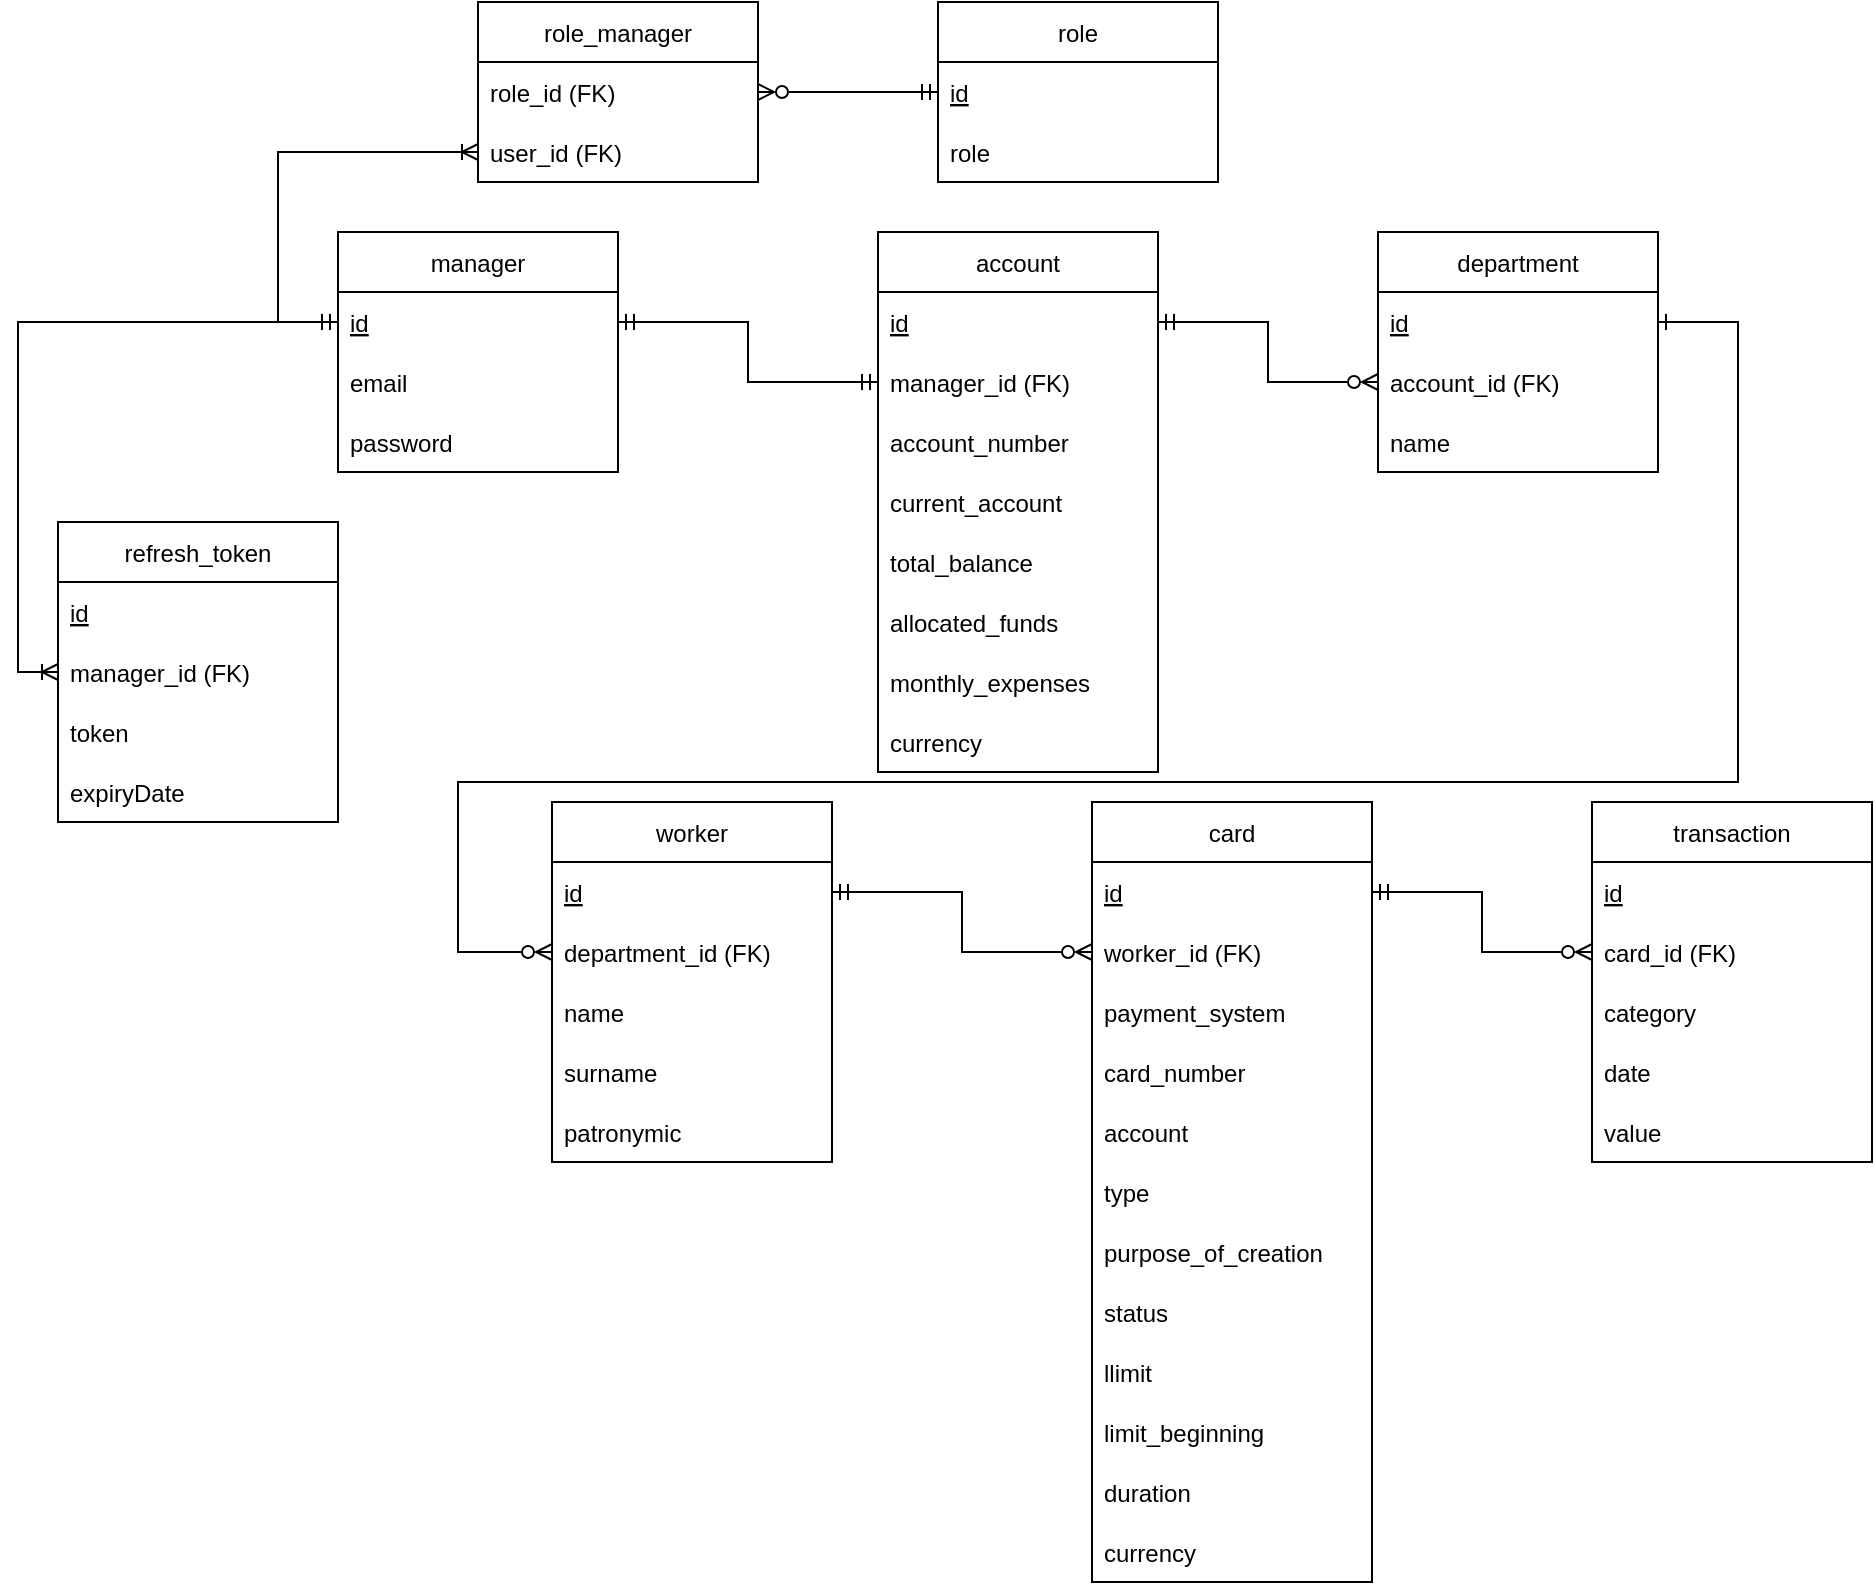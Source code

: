 <mxfile version="15.8.8" type="device"><diagram id="fV8NuC_IhSABXQQTqn1Q" name="Page-1"><mxGraphModel dx="2489" dy="1965" grid="1" gridSize="10" guides="1" tooltips="1" connect="1" arrows="1" fold="1" page="1" pageScale="1" pageWidth="827" pageHeight="1169" math="0" shadow="0"><root><mxCell id="0"/><mxCell id="1" parent="0"/><mxCell id="YcEs4hc1Zq2aLNJtnhcE-54" style="edgeStyle=orthogonalEdgeStyle;rounded=0;orthogonalLoop=1;jettySize=auto;html=1;entryX=0;entryY=0.5;entryDx=0;entryDy=0;startArrow=ERmandOne;startFill=0;exitX=1;exitY=0.5;exitDx=0;exitDy=0;endArrow=ERmandOne;endFill=0;" parent="1" source="EOYDnTgEc_vNznU8tial-6" target="YcEs4hc1Zq2aLNJtnhcE-50" edge="1"><mxGeometry relative="1" as="geometry"/></mxCell><mxCell id="1jyUmRkL_I3DHBVLjQzw-10" style="edgeStyle=orthogonalEdgeStyle;rounded=0;orthogonalLoop=1;jettySize=auto;html=1;exitX=0;exitY=0.5;exitDx=0;exitDy=0;startArrow=ERmandOne;startFill=0;endArrow=ERoneToMany;endFill=0;entryX=0;entryY=0.5;entryDx=0;entryDy=0;" parent="1" source="EOYDnTgEc_vNznU8tial-6" target="1jyUmRkL_I3DHBVLjQzw-7" edge="1"><mxGeometry relative="1" as="geometry"><mxPoint x="130" y="-35" as="targetPoint"/><Array as="points"><mxPoint x="30" y="80"/><mxPoint x="30" y="-5"/></Array></mxGeometry></mxCell><mxCell id="1jyUmRkL_I3DHBVLjQzw-16" style="edgeStyle=orthogonalEdgeStyle;rounded=0;orthogonalLoop=1;jettySize=auto;html=1;entryX=0;entryY=0.5;entryDx=0;entryDy=0;startArrow=ERmandOne;startFill=0;endArrow=ERoneToMany;endFill=0;exitX=0;exitY=0.5;exitDx=0;exitDy=0;" parent="1" source="EOYDnTgEc_vNznU8tial-6" target="1jyUmRkL_I3DHBVLjQzw-13" edge="1"><mxGeometry relative="1" as="geometry"/></mxCell><mxCell id="YcEs4hc1Zq2aLNJtnhcE-1" value="manager" style="swimlane;fontStyle=0;childLayout=stackLayout;horizontal=1;startSize=30;horizontalStack=0;resizeParent=1;resizeParentMax=0;resizeLast=0;collapsible=1;marginBottom=0;" parent="1" vertex="1"><mxGeometry x="60" y="35" width="140" height="120" as="geometry"/></mxCell><mxCell id="EOYDnTgEc_vNznU8tial-6" value="id" style="text;strokeColor=none;fillColor=none;align=left;verticalAlign=middle;spacingLeft=4;spacingRight=4;overflow=hidden;points=[[0,0.5],[1,0.5]];portConstraint=eastwest;rotatable=0;fontStyle=4" parent="YcEs4hc1Zq2aLNJtnhcE-1" vertex="1"><mxGeometry y="30" width="140" height="30" as="geometry"/></mxCell><mxCell id="YcEs4hc1Zq2aLNJtnhcE-3" value="email" style="text;strokeColor=none;fillColor=none;align=left;verticalAlign=middle;spacingLeft=4;spacingRight=4;overflow=hidden;points=[[0,0.5],[1,0.5]];portConstraint=eastwest;rotatable=0;" parent="YcEs4hc1Zq2aLNJtnhcE-1" vertex="1"><mxGeometry y="60" width="140" height="30" as="geometry"/></mxCell><mxCell id="YcEs4hc1Zq2aLNJtnhcE-4" value="password" style="text;strokeColor=none;fillColor=none;align=left;verticalAlign=middle;spacingLeft=4;spacingRight=4;overflow=hidden;points=[[0,0.5],[1,0.5]];portConstraint=eastwest;rotatable=0;" parent="YcEs4hc1Zq2aLNJtnhcE-1" vertex="1"><mxGeometry y="90" width="140" height="30" as="geometry"/></mxCell><mxCell id="YcEs4hc1Zq2aLNJtnhcE-33" value="card" style="swimlane;fontStyle=0;childLayout=stackLayout;horizontal=1;startSize=30;horizontalStack=0;resizeParent=1;resizeParentMax=0;resizeLast=0;collapsible=1;marginBottom=0;" parent="1" vertex="1"><mxGeometry x="437" y="320" width="140" height="390" as="geometry"/></mxCell><mxCell id="YcEs4hc1Zq2aLNJtnhcE-34" value="id" style="text;strokeColor=none;fillColor=none;align=left;verticalAlign=middle;spacingLeft=4;spacingRight=4;overflow=hidden;points=[[0,0.5],[1,0.5]];portConstraint=eastwest;rotatable=0;fontStyle=4" parent="YcEs4hc1Zq2aLNJtnhcE-33" vertex="1"><mxGeometry y="30" width="140" height="30" as="geometry"/></mxCell><mxCell id="YcEs4hc1Zq2aLNJtnhcE-35" value="worker_id (FK)" style="text;strokeColor=none;fillColor=none;align=left;verticalAlign=middle;spacingLeft=4;spacingRight=4;overflow=hidden;points=[[0,0.5],[1,0.5]];portConstraint=eastwest;rotatable=0;" parent="YcEs4hc1Zq2aLNJtnhcE-33" vertex="1"><mxGeometry y="60" width="140" height="30" as="geometry"/></mxCell><mxCell id="mhZmct1hZo7QD02tIn7t-14" value="payment_system" style="text;strokeColor=none;fillColor=none;align=left;verticalAlign=middle;spacingLeft=4;spacingRight=4;overflow=hidden;points=[[0,0.5],[1,0.5]];portConstraint=eastwest;rotatable=0;" parent="YcEs4hc1Zq2aLNJtnhcE-33" vertex="1"><mxGeometry y="90" width="140" height="30" as="geometry"/></mxCell><mxCell id="YcEs4hc1Zq2aLNJtnhcE-36" value="card_number" style="text;strokeColor=none;fillColor=none;align=left;verticalAlign=middle;spacingLeft=4;spacingRight=4;overflow=hidden;points=[[0,0.5],[1,0.5]];portConstraint=eastwest;rotatable=0;" parent="YcEs4hc1Zq2aLNJtnhcE-33" vertex="1"><mxGeometry y="120" width="140" height="30" as="geometry"/></mxCell><mxCell id="mhZmct1hZo7QD02tIn7t-21" value="account" style="text;strokeColor=none;fillColor=none;align=left;verticalAlign=middle;spacingLeft=4;spacingRight=4;overflow=hidden;points=[[0,0.5],[1,0.5]];portConstraint=eastwest;rotatable=0;" parent="YcEs4hc1Zq2aLNJtnhcE-33" vertex="1"><mxGeometry y="150" width="140" height="30" as="geometry"/></mxCell><mxCell id="mhZmct1hZo7QD02tIn7t-15" value="type" style="text;strokeColor=none;fillColor=none;align=left;verticalAlign=middle;spacingLeft=4;spacingRight=4;overflow=hidden;points=[[0,0.5],[1,0.5]];portConstraint=eastwest;rotatable=0;" parent="YcEs4hc1Zq2aLNJtnhcE-33" vertex="1"><mxGeometry y="180" width="140" height="30" as="geometry"/></mxCell><mxCell id="mhZmct1hZo7QD02tIn7t-16" value="purpose_of_creation" style="text;strokeColor=none;fillColor=none;align=left;verticalAlign=middle;spacingLeft=4;spacingRight=4;overflow=hidden;points=[[0,0.5],[1,0.5]];portConstraint=eastwest;rotatable=0;" parent="YcEs4hc1Zq2aLNJtnhcE-33" vertex="1"><mxGeometry y="210" width="140" height="30" as="geometry"/></mxCell><mxCell id="mhZmct1hZo7QD02tIn7t-19" value="status" style="text;strokeColor=none;fillColor=none;align=left;verticalAlign=middle;spacingLeft=4;spacingRight=4;overflow=hidden;points=[[0,0.5],[1,0.5]];portConstraint=eastwest;rotatable=0;" parent="YcEs4hc1Zq2aLNJtnhcE-33" vertex="1"><mxGeometry y="240" width="140" height="30" as="geometry"/></mxCell><mxCell id="mhZmct1hZo7QD02tIn7t-22" value="llimit" style="text;strokeColor=none;fillColor=none;align=left;verticalAlign=middle;spacingLeft=4;spacingRight=4;overflow=hidden;points=[[0,0.5],[1,0.5]];portConstraint=eastwest;rotatable=0;" parent="YcEs4hc1Zq2aLNJtnhcE-33" vertex="1"><mxGeometry y="270" width="140" height="30" as="geometry"/></mxCell><mxCell id="mhZmct1hZo7QD02tIn7t-24" value="limit_beginning" style="text;strokeColor=none;fillColor=none;align=left;verticalAlign=middle;spacingLeft=4;spacingRight=4;overflow=hidden;points=[[0,0.5],[1,0.5]];portConstraint=eastwest;rotatable=0;" parent="YcEs4hc1Zq2aLNJtnhcE-33" vertex="1"><mxGeometry y="300" width="140" height="30" as="geometry"/></mxCell><mxCell id="mhZmct1hZo7QD02tIn7t-25" value="duration" style="text;strokeColor=none;fillColor=none;align=left;verticalAlign=middle;spacingLeft=4;spacingRight=4;overflow=hidden;points=[[0,0.5],[1,0.5]];portConstraint=eastwest;rotatable=0;" parent="YcEs4hc1Zq2aLNJtnhcE-33" vertex="1"><mxGeometry y="330" width="140" height="30" as="geometry"/></mxCell><mxCell id="mhZmct1hZo7QD02tIn7t-26" value="currency" style="text;strokeColor=none;fillColor=none;align=left;verticalAlign=middle;spacingLeft=4;spacingRight=4;overflow=hidden;points=[[0,0.5],[1,0.5]];portConstraint=eastwest;rotatable=0;" parent="YcEs4hc1Zq2aLNJtnhcE-33" vertex="1"><mxGeometry y="360" width="140" height="30" as="geometry"/></mxCell><mxCell id="YcEs4hc1Zq2aLNJtnhcE-37" value="department" style="swimlane;fontStyle=0;childLayout=stackLayout;horizontal=1;startSize=30;horizontalStack=0;resizeParent=1;resizeParentMax=0;resizeLast=0;collapsible=1;marginBottom=0;" parent="1" vertex="1"><mxGeometry x="580" y="35" width="140" height="120" as="geometry"/></mxCell><mxCell id="YcEs4hc1Zq2aLNJtnhcE-38" value="id" style="text;strokeColor=none;fillColor=none;align=left;verticalAlign=middle;spacingLeft=4;spacingRight=4;overflow=hidden;points=[[0,0.5],[1,0.5]];portConstraint=eastwest;rotatable=0;fontStyle=4" parent="YcEs4hc1Zq2aLNJtnhcE-37" vertex="1"><mxGeometry y="30" width="140" height="30" as="geometry"/></mxCell><mxCell id="YcEs4hc1Zq2aLNJtnhcE-40" value="account_id (FK)" style="text;strokeColor=none;fillColor=none;align=left;verticalAlign=middle;spacingLeft=4;spacingRight=4;overflow=hidden;points=[[0,0.5],[1,0.5]];portConstraint=eastwest;rotatable=0;" parent="YcEs4hc1Zq2aLNJtnhcE-37" vertex="1"><mxGeometry y="60" width="140" height="30" as="geometry"/></mxCell><mxCell id="mhZmct1hZo7QD02tIn7t-8" value="name" style="text;strokeColor=none;fillColor=none;align=left;verticalAlign=middle;spacingLeft=4;spacingRight=4;overflow=hidden;points=[[0,0.5],[1,0.5]];portConstraint=eastwest;rotatable=0;" parent="YcEs4hc1Zq2aLNJtnhcE-37" vertex="1"><mxGeometry y="90" width="140" height="30" as="geometry"/></mxCell><mxCell id="YcEs4hc1Zq2aLNJtnhcE-41" value="worker" style="swimlane;fontStyle=0;childLayout=stackLayout;horizontal=1;startSize=30;horizontalStack=0;resizeParent=1;resizeParentMax=0;resizeLast=0;collapsible=1;marginBottom=0;" parent="1" vertex="1"><mxGeometry x="167" y="320" width="140" height="180" as="geometry"/></mxCell><mxCell id="YcEs4hc1Zq2aLNJtnhcE-42" value="id" style="text;strokeColor=none;fillColor=none;align=left;verticalAlign=middle;spacingLeft=4;spacingRight=4;overflow=hidden;points=[[0,0.5],[1,0.5]];portConstraint=eastwest;rotatable=0;fontStyle=4" parent="YcEs4hc1Zq2aLNJtnhcE-41" vertex="1"><mxGeometry y="30" width="140" height="30" as="geometry"/></mxCell><mxCell id="YcEs4hc1Zq2aLNJtnhcE-43" value="department_id (FK)" style="text;strokeColor=none;fillColor=none;align=left;verticalAlign=middle;spacingLeft=4;spacingRight=4;overflow=hidden;points=[[0,0.5],[1,0.5]];portConstraint=eastwest;rotatable=0;" parent="YcEs4hc1Zq2aLNJtnhcE-41" vertex="1"><mxGeometry y="60" width="140" height="30" as="geometry"/></mxCell><mxCell id="EOYDnTgEc_vNznU8tial-10" value="name" style="text;strokeColor=none;fillColor=none;align=left;verticalAlign=middle;spacingLeft=4;spacingRight=4;overflow=hidden;points=[[0,0.5],[1,0.5]];portConstraint=eastwest;rotatable=0;" parent="YcEs4hc1Zq2aLNJtnhcE-41" vertex="1"><mxGeometry y="90" width="140" height="30" as="geometry"/></mxCell><mxCell id="mhZmct1hZo7QD02tIn7t-9" value="surname" style="text;strokeColor=none;fillColor=none;align=left;verticalAlign=middle;spacingLeft=4;spacingRight=4;overflow=hidden;points=[[0,0.5],[1,0.5]];portConstraint=eastwest;rotatable=0;" parent="YcEs4hc1Zq2aLNJtnhcE-41" vertex="1"><mxGeometry y="120" width="140" height="30" as="geometry"/></mxCell><mxCell id="mhZmct1hZo7QD02tIn7t-10" value="patronymic" style="text;strokeColor=none;fillColor=none;align=left;verticalAlign=middle;spacingLeft=4;spacingRight=4;overflow=hidden;points=[[0,0.5],[1,0.5]];portConstraint=eastwest;rotatable=0;" parent="YcEs4hc1Zq2aLNJtnhcE-41" vertex="1"><mxGeometry y="150" width="140" height="30" as="geometry"/></mxCell><mxCell id="YcEs4hc1Zq2aLNJtnhcE-45" value="transaction" style="swimlane;fontStyle=0;childLayout=stackLayout;horizontal=1;startSize=30;horizontalStack=0;resizeParent=1;resizeParentMax=0;resizeLast=0;collapsible=1;marginBottom=0;" parent="1" vertex="1"><mxGeometry x="687" y="320" width="140" height="180" as="geometry"/></mxCell><mxCell id="YcEs4hc1Zq2aLNJtnhcE-47" value="id" style="text;strokeColor=none;fillColor=none;align=left;verticalAlign=middle;spacingLeft=4;spacingRight=4;overflow=hidden;points=[[0,0.5],[1,0.5]];portConstraint=eastwest;rotatable=0;fontStyle=4" parent="YcEs4hc1Zq2aLNJtnhcE-45" vertex="1"><mxGeometry y="30" width="140" height="30" as="geometry"/></mxCell><mxCell id="YcEs4hc1Zq2aLNJtnhcE-46" value="card_id (FK)" style="text;strokeColor=none;fillColor=none;align=left;verticalAlign=middle;spacingLeft=4;spacingRight=4;overflow=hidden;points=[[0,0.5],[1,0.5]];portConstraint=eastwest;rotatable=0;" parent="YcEs4hc1Zq2aLNJtnhcE-45" vertex="1"><mxGeometry y="60" width="140" height="30" as="geometry"/></mxCell><mxCell id="YcEs4hc1Zq2aLNJtnhcE-48" value="category" style="text;strokeColor=none;fillColor=none;align=left;verticalAlign=middle;spacingLeft=4;spacingRight=4;overflow=hidden;points=[[0,0.5],[1,0.5]];portConstraint=eastwest;rotatable=0;" parent="YcEs4hc1Zq2aLNJtnhcE-45" vertex="1"><mxGeometry y="90" width="140" height="30" as="geometry"/></mxCell><mxCell id="mhZmct1hZo7QD02tIn7t-17" value="date" style="text;strokeColor=none;fillColor=none;align=left;verticalAlign=middle;spacingLeft=4;spacingRight=4;overflow=hidden;points=[[0,0.5],[1,0.5]];portConstraint=eastwest;rotatable=0;" parent="YcEs4hc1Zq2aLNJtnhcE-45" vertex="1"><mxGeometry y="120" width="140" height="30" as="geometry"/></mxCell><mxCell id="mhZmct1hZo7QD02tIn7t-18" value="value" style="text;strokeColor=none;fillColor=none;align=left;verticalAlign=middle;spacingLeft=4;spacingRight=4;overflow=hidden;points=[[0,0.5],[1,0.5]];portConstraint=eastwest;rotatable=0;" parent="YcEs4hc1Zq2aLNJtnhcE-45" vertex="1"><mxGeometry y="150" width="140" height="30" as="geometry"/></mxCell><mxCell id="YcEs4hc1Zq2aLNJtnhcE-49" value="account" style="swimlane;fontStyle=0;childLayout=stackLayout;horizontal=1;startSize=30;horizontalStack=0;resizeParent=1;resizeParentMax=0;resizeLast=0;collapsible=1;marginBottom=0;" parent="1" vertex="1"><mxGeometry x="330" y="35" width="140" height="270" as="geometry"/></mxCell><mxCell id="YcEs4hc1Zq2aLNJtnhcE-51" value="id" style="text;strokeColor=none;fillColor=none;align=left;verticalAlign=middle;spacingLeft=4;spacingRight=4;overflow=hidden;points=[[0,0.5],[1,0.5]];portConstraint=eastwest;rotatable=0;fontStyle=4" parent="YcEs4hc1Zq2aLNJtnhcE-49" vertex="1"><mxGeometry y="30" width="140" height="30" as="geometry"/></mxCell><mxCell id="YcEs4hc1Zq2aLNJtnhcE-50" value="manager_id (FK)" style="text;strokeColor=none;fillColor=none;align=left;verticalAlign=middle;spacingLeft=4;spacingRight=4;overflow=hidden;points=[[0,0.5],[1,0.5]];portConstraint=eastwest;rotatable=0;" parent="YcEs4hc1Zq2aLNJtnhcE-49" vertex="1"><mxGeometry y="60" width="140" height="30" as="geometry"/></mxCell><mxCell id="mhZmct1hZo7QD02tIn7t-7" value="account_number" style="text;strokeColor=none;fillColor=none;align=left;verticalAlign=middle;spacingLeft=4;spacingRight=4;overflow=hidden;points=[[0,0.5],[1,0.5]];portConstraint=eastwest;rotatable=0;" parent="YcEs4hc1Zq2aLNJtnhcE-49" vertex="1"><mxGeometry y="90" width="140" height="30" as="geometry"/></mxCell><mxCell id="YcEs4hc1Zq2aLNJtnhcE-52" value="current_account" style="text;strokeColor=none;fillColor=none;align=left;verticalAlign=middle;spacingLeft=4;spacingRight=4;overflow=hidden;points=[[0,0.5],[1,0.5]];portConstraint=eastwest;rotatable=0;" parent="YcEs4hc1Zq2aLNJtnhcE-49" vertex="1"><mxGeometry y="120" width="140" height="30" as="geometry"/></mxCell><mxCell id="mhZmct1hZo7QD02tIn7t-2" value="total_balance" style="text;strokeColor=none;fillColor=none;align=left;verticalAlign=middle;spacingLeft=4;spacingRight=4;overflow=hidden;points=[[0,0.5],[1,0.5]];portConstraint=eastwest;rotatable=0;" parent="YcEs4hc1Zq2aLNJtnhcE-49" vertex="1"><mxGeometry y="150" width="140" height="30" as="geometry"/></mxCell><mxCell id="mhZmct1hZo7QD02tIn7t-3" value="allocated_funds" style="text;strokeColor=none;fillColor=none;align=left;verticalAlign=middle;spacingLeft=4;spacingRight=4;overflow=hidden;points=[[0,0.5],[1,0.5]];portConstraint=eastwest;rotatable=0;" parent="YcEs4hc1Zq2aLNJtnhcE-49" vertex="1"><mxGeometry y="180" width="140" height="30" as="geometry"/></mxCell><mxCell id="mhZmct1hZo7QD02tIn7t-4" value="monthly_expenses" style="text;strokeColor=none;fillColor=none;align=left;verticalAlign=middle;spacingLeft=4;spacingRight=4;overflow=hidden;points=[[0,0.5],[1,0.5]];portConstraint=eastwest;rotatable=0;" parent="YcEs4hc1Zq2aLNJtnhcE-49" vertex="1"><mxGeometry y="210" width="140" height="30" as="geometry"/></mxCell><mxCell id="-spfz7uZjG6SPMM0oD7H-1" value="currency" style="text;strokeColor=none;fillColor=none;align=left;verticalAlign=middle;spacingLeft=4;spacingRight=4;overflow=hidden;points=[[0,0.5],[1,0.5]];portConstraint=eastwest;rotatable=0;" vertex="1" parent="YcEs4hc1Zq2aLNJtnhcE-49"><mxGeometry y="240" width="140" height="30" as="geometry"/></mxCell><mxCell id="EOYDnTgEc_vNznU8tial-5" value="" style="edgeStyle=orthogonalEdgeStyle;rounded=0;orthogonalLoop=1;jettySize=auto;html=1;startArrow=ERmandOne;startFill=0;endArrow=ERzeroToMany;endFill=0;exitX=1;exitY=0.5;exitDx=0;exitDy=0;" parent="1" source="YcEs4hc1Zq2aLNJtnhcE-51" target="YcEs4hc1Zq2aLNJtnhcE-40" edge="1"><mxGeometry relative="1" as="geometry"><mxPoint x="470" y="110" as="sourcePoint"/></mxGeometry></mxCell><mxCell id="EOYDnTgEc_vNznU8tial-7" style="edgeStyle=orthogonalEdgeStyle;rounded=0;orthogonalLoop=1;jettySize=auto;html=1;entryX=0;entryY=0.5;entryDx=0;entryDy=0;startArrow=ERone;startFill=0;endArrow=ERzeroToMany;endFill=0;exitX=1;exitY=0.5;exitDx=0;exitDy=0;" parent="1" source="YcEs4hc1Zq2aLNJtnhcE-38" target="YcEs4hc1Zq2aLNJtnhcE-43" edge="1"><mxGeometry relative="1" as="geometry"><Array as="points"><mxPoint x="760" y="80"/><mxPoint x="760" y="310"/><mxPoint x="120" y="310"/><mxPoint x="120" y="395"/></Array><mxPoint x="580" y="140" as="sourcePoint"/></mxGeometry></mxCell><mxCell id="EOYDnTgEc_vNznU8tial-9" style="edgeStyle=orthogonalEdgeStyle;rounded=0;orthogonalLoop=1;jettySize=auto;html=1;entryX=0;entryY=0.5;entryDx=0;entryDy=0;startArrow=ERmandOne;startFill=0;endArrow=ERzeroToMany;endFill=0;exitX=1;exitY=0.5;exitDx=0;exitDy=0;" parent="1" source="YcEs4hc1Zq2aLNJtnhcE-42" target="YcEs4hc1Zq2aLNJtnhcE-35" edge="1"><mxGeometry relative="1" as="geometry"/></mxCell><mxCell id="EOYDnTgEc_vNznU8tial-11" value="" style="edgeStyle=orthogonalEdgeStyle;rounded=0;orthogonalLoop=1;jettySize=auto;html=1;startArrow=ERmandOne;startFill=0;endArrow=ERzeroToMany;endFill=0;entryX=0;entryY=0.5;entryDx=0;entryDy=0;exitX=1;exitY=0.5;exitDx=0;exitDy=0;" parent="1" source="YcEs4hc1Zq2aLNJtnhcE-34" target="YcEs4hc1Zq2aLNJtnhcE-46" edge="1"><mxGeometry relative="1" as="geometry"/></mxCell><mxCell id="1jyUmRkL_I3DHBVLjQzw-9" style="edgeStyle=orthogonalEdgeStyle;rounded=0;orthogonalLoop=1;jettySize=auto;html=1;entryX=1;entryY=0.5;entryDx=0;entryDy=0;startArrow=ERmandOne;startFill=0;endArrow=ERzeroToMany;endFill=0;exitX=0;exitY=0.5;exitDx=0;exitDy=0;" parent="1" source="1jyUmRkL_I3DHBVLjQzw-2" target="1jyUmRkL_I3DHBVLjQzw-6" edge="1"><mxGeometry relative="1" as="geometry"/></mxCell><mxCell id="1jyUmRkL_I3DHBVLjQzw-1" value="role" style="swimlane;fontStyle=0;childLayout=stackLayout;horizontal=1;startSize=30;horizontalStack=0;resizeParent=1;resizeParentMax=0;resizeLast=0;collapsible=1;marginBottom=0;" parent="1" vertex="1"><mxGeometry x="360" y="-80" width="140" height="90" as="geometry"/></mxCell><mxCell id="1jyUmRkL_I3DHBVLjQzw-2" value="id" style="text;strokeColor=none;fillColor=none;align=left;verticalAlign=middle;spacingLeft=4;spacingRight=4;overflow=hidden;points=[[0,0.5],[1,0.5]];portConstraint=eastwest;rotatable=0;fontStyle=4" parent="1jyUmRkL_I3DHBVLjQzw-1" vertex="1"><mxGeometry y="30" width="140" height="30" as="geometry"/></mxCell><mxCell id="1jyUmRkL_I3DHBVLjQzw-3" value="role" style="text;strokeColor=none;fillColor=none;align=left;verticalAlign=middle;spacingLeft=4;spacingRight=4;overflow=hidden;points=[[0,0.5],[1,0.5]];portConstraint=eastwest;rotatable=0;" parent="1jyUmRkL_I3DHBVLjQzw-1" vertex="1"><mxGeometry y="60" width="140" height="30" as="geometry"/></mxCell><mxCell id="1jyUmRkL_I3DHBVLjQzw-5" value="role_manager" style="swimlane;fontStyle=0;childLayout=stackLayout;horizontal=1;startSize=30;horizontalStack=0;resizeParent=1;resizeParentMax=0;resizeLast=0;collapsible=1;marginBottom=0;" parent="1" vertex="1"><mxGeometry x="130" y="-80" width="140" height="90" as="geometry"/></mxCell><mxCell id="1jyUmRkL_I3DHBVLjQzw-6" value="role_id (FK)" style="text;strokeColor=none;fillColor=none;align=left;verticalAlign=middle;spacingLeft=4;spacingRight=4;overflow=hidden;points=[[0,0.5],[1,0.5]];portConstraint=eastwest;rotatable=0;" parent="1jyUmRkL_I3DHBVLjQzw-5" vertex="1"><mxGeometry y="30" width="140" height="30" as="geometry"/></mxCell><mxCell id="1jyUmRkL_I3DHBVLjQzw-7" value="user_id (FK)" style="text;strokeColor=none;fillColor=none;align=left;verticalAlign=middle;spacingLeft=4;spacingRight=4;overflow=hidden;points=[[0,0.5],[1,0.5]];portConstraint=eastwest;rotatable=0;" parent="1jyUmRkL_I3DHBVLjQzw-5" vertex="1"><mxGeometry y="60" width="140" height="30" as="geometry"/></mxCell><mxCell id="1jyUmRkL_I3DHBVLjQzw-11" value="refresh_token" style="swimlane;fontStyle=0;childLayout=stackLayout;horizontal=1;startSize=30;horizontalStack=0;resizeParent=1;resizeParentMax=0;resizeLast=0;collapsible=1;marginBottom=0;" parent="1" vertex="1"><mxGeometry x="-80" y="180" width="140" height="150" as="geometry"/></mxCell><mxCell id="1jyUmRkL_I3DHBVLjQzw-12" value="id" style="text;strokeColor=none;fillColor=none;align=left;verticalAlign=middle;spacingLeft=4;spacingRight=4;overflow=hidden;points=[[0,0.5],[1,0.5]];portConstraint=eastwest;rotatable=0;fontStyle=4" parent="1jyUmRkL_I3DHBVLjQzw-11" vertex="1"><mxGeometry y="30" width="140" height="30" as="geometry"/></mxCell><mxCell id="1jyUmRkL_I3DHBVLjQzw-13" value="manager_id (FK)" style="text;strokeColor=none;fillColor=none;align=left;verticalAlign=middle;spacingLeft=4;spacingRight=4;overflow=hidden;points=[[0,0.5],[1,0.5]];portConstraint=eastwest;rotatable=0;" parent="1jyUmRkL_I3DHBVLjQzw-11" vertex="1"><mxGeometry y="60" width="140" height="30" as="geometry"/></mxCell><mxCell id="1jyUmRkL_I3DHBVLjQzw-14" value="token" style="text;strokeColor=none;fillColor=none;align=left;verticalAlign=middle;spacingLeft=4;spacingRight=4;overflow=hidden;points=[[0,0.5],[1,0.5]];portConstraint=eastwest;rotatable=0;" parent="1jyUmRkL_I3DHBVLjQzw-11" vertex="1"><mxGeometry y="90" width="140" height="30" as="geometry"/></mxCell><mxCell id="1jyUmRkL_I3DHBVLjQzw-15" value="expiryDate" style="text;strokeColor=none;fillColor=none;align=left;verticalAlign=middle;spacingLeft=4;spacingRight=4;overflow=hidden;points=[[0,0.5],[1,0.5]];portConstraint=eastwest;rotatable=0;" parent="1jyUmRkL_I3DHBVLjQzw-11" vertex="1"><mxGeometry y="120" width="140" height="30" as="geometry"/></mxCell></root></mxGraphModel></diagram></mxfile>